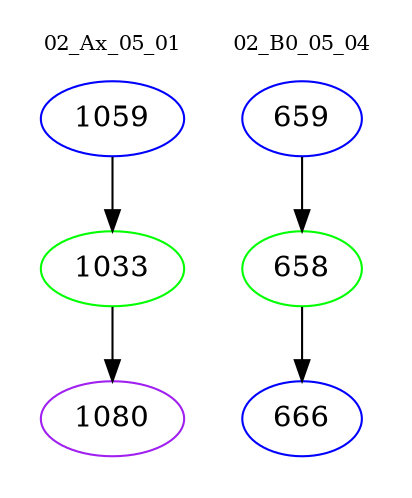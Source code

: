digraph{
subgraph cluster_0 {
color = white
label = "02_Ax_05_01";
fontsize=10;
T0_1059 [label="1059", color="blue"]
T0_1059 -> T0_1033 [color="black"]
T0_1033 [label="1033", color="green"]
T0_1033 -> T0_1080 [color="black"]
T0_1080 [label="1080", color="purple"]
}
subgraph cluster_1 {
color = white
label = "02_B0_05_04";
fontsize=10;
T1_659 [label="659", color="blue"]
T1_659 -> T1_658 [color="black"]
T1_658 [label="658", color="green"]
T1_658 -> T1_666 [color="black"]
T1_666 [label="666", color="blue"]
}
}
